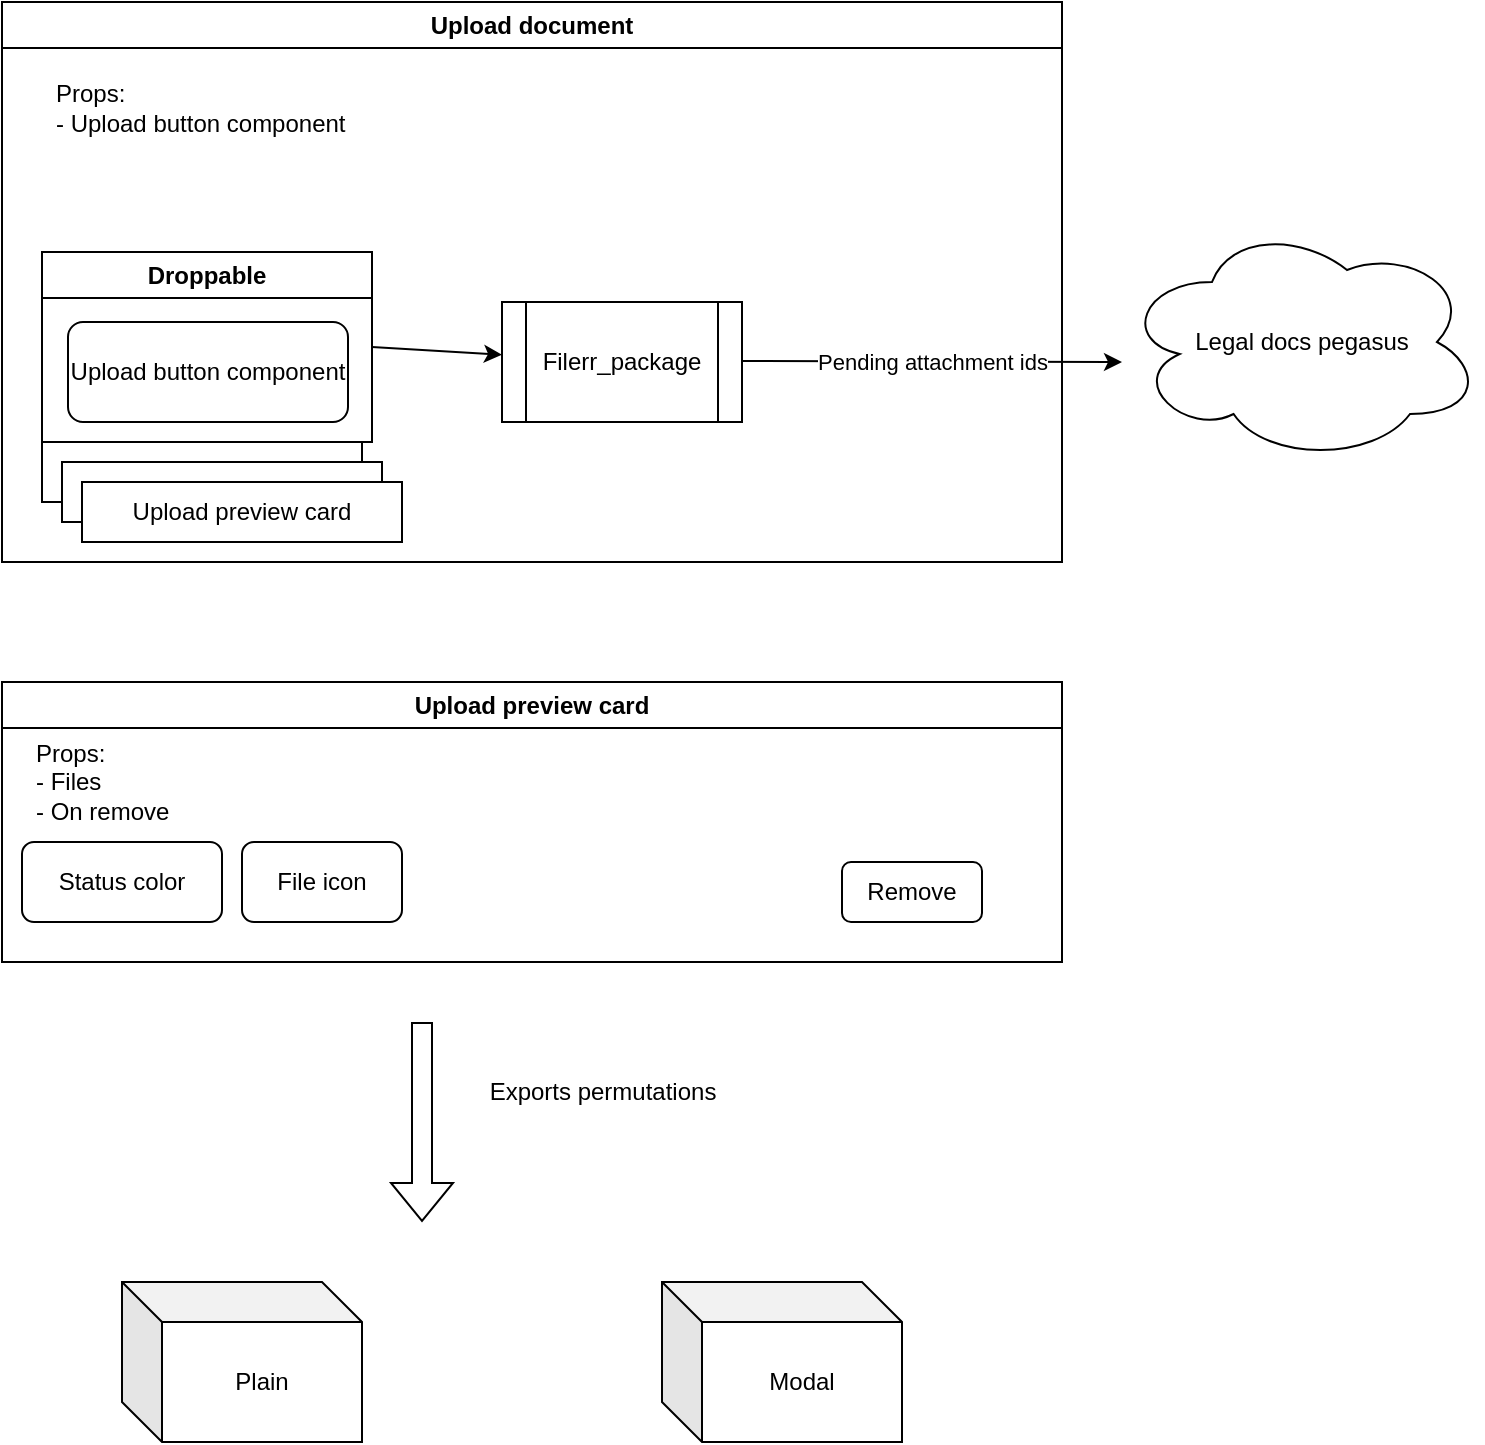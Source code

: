 <mxfile version="25.0.3">
  <diagram name="Page-1" id="3i_RpfIaB-K9AsYMlYp3">
    <mxGraphModel dx="1314" dy="787" grid="1" gridSize="10" guides="1" tooltips="1" connect="1" arrows="1" fold="1" page="1" pageScale="1" pageWidth="850" pageHeight="1100" math="0" shadow="0">
      <root>
        <mxCell id="0" />
        <mxCell id="1" parent="0" />
        <mxCell id="_oYapPeJHf3DlwScVLxS-2" value="Upload document" style="swimlane;whiteSpace=wrap;html=1;" vertex="1" parent="1">
          <mxGeometry x="80" y="90" width="530" height="280" as="geometry" />
        </mxCell>
        <mxCell id="_oYapPeJHf3DlwScVLxS-4" value="" style="endArrow=classic;html=1;rounded=0;exitX=1;exitY=0.5;exitDx=0;exitDy=0;" edge="1" parent="_oYapPeJHf3DlwScVLxS-2" source="_oYapPeJHf3DlwScVLxS-17" target="_oYapPeJHf3DlwScVLxS-5">
          <mxGeometry width="50" height="50" relative="1" as="geometry">
            <mxPoint x="180" y="180" as="sourcePoint" />
            <mxPoint x="230" y="180" as="targetPoint" />
          </mxGeometry>
        </mxCell>
        <mxCell id="_oYapPeJHf3DlwScVLxS-5" value="Filerr_package" style="shape=process;whiteSpace=wrap;html=1;backgroundOutline=1;" vertex="1" parent="_oYapPeJHf3DlwScVLxS-2">
          <mxGeometry x="250" y="150" width="120" height="60" as="geometry" />
        </mxCell>
        <mxCell id="_oYapPeJHf3DlwScVLxS-11" value="" style="endArrow=classic;html=1;rounded=0;" edge="1" parent="_oYapPeJHf3DlwScVLxS-2">
          <mxGeometry relative="1" as="geometry">
            <mxPoint x="370" y="179.5" as="sourcePoint" />
            <mxPoint x="560" y="180" as="targetPoint" />
          </mxGeometry>
        </mxCell>
        <mxCell id="_oYapPeJHf3DlwScVLxS-12" value="Pending attachment ids" style="edgeLabel;resizable=0;html=1;;align=center;verticalAlign=middle;" connectable="0" vertex="1" parent="_oYapPeJHf3DlwScVLxS-11">
          <mxGeometry relative="1" as="geometry" />
        </mxCell>
        <mxCell id="_oYapPeJHf3DlwScVLxS-16" value="Props:&lt;div&gt;- Upload button component&lt;/div&gt;" style="text;html=1;align=left;verticalAlign=middle;resizable=0;points=[];autosize=1;strokeColor=none;fillColor=none;" vertex="1" parent="_oYapPeJHf3DlwScVLxS-2">
          <mxGeometry x="25" y="33" width="170" height="40" as="geometry" />
        </mxCell>
        <mxCell id="_oYapPeJHf3DlwScVLxS-17" value="Droppable" style="swimlane;whiteSpace=wrap;html=1;" vertex="1" parent="_oYapPeJHf3DlwScVLxS-2">
          <mxGeometry x="20" y="125" width="165" height="95" as="geometry" />
        </mxCell>
        <mxCell id="_oYapPeJHf3DlwScVLxS-3" value="Upload button component" style="rounded=1;whiteSpace=wrap;html=1;" vertex="1" parent="_oYapPeJHf3DlwScVLxS-17">
          <mxGeometry x="13" y="35" width="140" height="50" as="geometry" />
        </mxCell>
        <mxCell id="_oYapPeJHf3DlwScVLxS-23" value="Upload preview card" style="rounded=0;whiteSpace=wrap;html=1;" vertex="1" parent="_oYapPeJHf3DlwScVLxS-2">
          <mxGeometry x="20" y="220" width="160" height="30" as="geometry" />
        </mxCell>
        <mxCell id="_oYapPeJHf3DlwScVLxS-14" value="Legal docs pegasus" style="ellipse;shape=cloud;whiteSpace=wrap;html=1;" vertex="1" parent="1">
          <mxGeometry x="640" y="200" width="180" height="120" as="geometry" />
        </mxCell>
        <mxCell id="_oYapPeJHf3DlwScVLxS-19" value="Upload preview card" style="swimlane;whiteSpace=wrap;html=1;" vertex="1" parent="1">
          <mxGeometry x="80" y="430" width="530" height="140" as="geometry" />
        </mxCell>
        <mxCell id="_oYapPeJHf3DlwScVLxS-21" value="Status color" style="rounded=1;whiteSpace=wrap;html=1;" vertex="1" parent="_oYapPeJHf3DlwScVLxS-19">
          <mxGeometry x="10" y="80" width="100" height="40" as="geometry" />
        </mxCell>
        <mxCell id="_oYapPeJHf3DlwScVLxS-22" value="File icon" style="rounded=1;whiteSpace=wrap;html=1;" vertex="1" parent="_oYapPeJHf3DlwScVLxS-19">
          <mxGeometry x="120" y="80" width="80" height="40" as="geometry" />
        </mxCell>
        <mxCell id="_oYapPeJHf3DlwScVLxS-26" value="Remove" style="rounded=1;whiteSpace=wrap;html=1;" vertex="1" parent="_oYapPeJHf3DlwScVLxS-19">
          <mxGeometry x="420" y="90" width="70" height="30" as="geometry" />
        </mxCell>
        <mxCell id="_oYapPeJHf3DlwScVLxS-27" value="Props:&lt;div&gt;- Files&lt;/div&gt;&lt;div&gt;- On remove&lt;/div&gt;" style="text;html=1;align=left;verticalAlign=middle;resizable=0;points=[];autosize=1;strokeColor=none;fillColor=none;" vertex="1" parent="_oYapPeJHf3DlwScVLxS-19">
          <mxGeometry x="15" y="20" width="90" height="60" as="geometry" />
        </mxCell>
        <mxCell id="_oYapPeJHf3DlwScVLxS-24" value="Upload preview card" style="rounded=0;whiteSpace=wrap;html=1;" vertex="1" parent="1">
          <mxGeometry x="110" y="320" width="160" height="30" as="geometry" />
        </mxCell>
        <mxCell id="_oYapPeJHf3DlwScVLxS-25" value="Upload preview card" style="rounded=0;whiteSpace=wrap;html=1;" vertex="1" parent="1">
          <mxGeometry x="120" y="330" width="160" height="30" as="geometry" />
        </mxCell>
        <mxCell id="_oYapPeJHf3DlwScVLxS-28" value="" style="shape=flexArrow;endArrow=classic;html=1;rounded=0;" edge="1" parent="1">
          <mxGeometry width="50" height="50" relative="1" as="geometry">
            <mxPoint x="290" y="600" as="sourcePoint" />
            <mxPoint x="290" y="700" as="targetPoint" />
          </mxGeometry>
        </mxCell>
        <mxCell id="_oYapPeJHf3DlwScVLxS-29" value="Exports permutations" style="text;html=1;align=center;verticalAlign=middle;resizable=0;points=[];autosize=1;strokeColor=none;fillColor=none;" vertex="1" parent="1">
          <mxGeometry x="310" y="620" width="140" height="30" as="geometry" />
        </mxCell>
        <mxCell id="_oYapPeJHf3DlwScVLxS-31" value="Modal" style="shape=cube;whiteSpace=wrap;html=1;boundedLbl=1;backgroundOutline=1;darkOpacity=0.05;darkOpacity2=0.1;" vertex="1" parent="1">
          <mxGeometry x="410" y="730" width="120" height="80" as="geometry" />
        </mxCell>
        <mxCell id="_oYapPeJHf3DlwScVLxS-32" value="Plain" style="shape=cube;whiteSpace=wrap;html=1;boundedLbl=1;backgroundOutline=1;darkOpacity=0.05;darkOpacity2=0.1;" vertex="1" parent="1">
          <mxGeometry x="140" y="730" width="120" height="80" as="geometry" />
        </mxCell>
      </root>
    </mxGraphModel>
  </diagram>
</mxfile>
